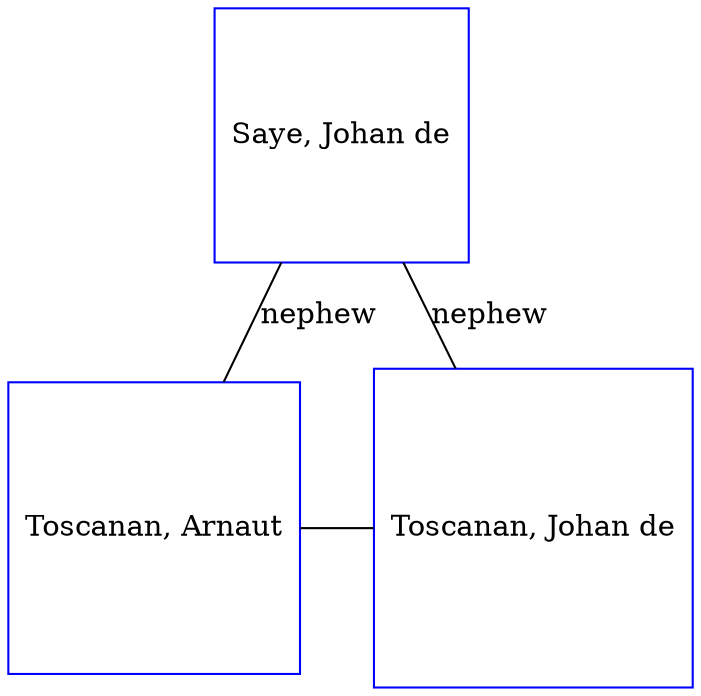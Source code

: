digraph D {
    edge [dir=none];    node [shape=box];    "016244"   [label="Saye, Johan de", shape=box, regular=1, color="blue"] ;
"016243"   [label="Toscanan, Arnaut", shape=box, regular=1, color="blue"] ;
"015120"   [label="Toscanan, Johan de", shape=box, regular=1, color="blue"] ;
{rank=same; 016243->015120};
016244->016243 [label="nephew", arrowsize=0.0]; 
016244->015120 [label="nephew", arrowsize=0.0]; 
}